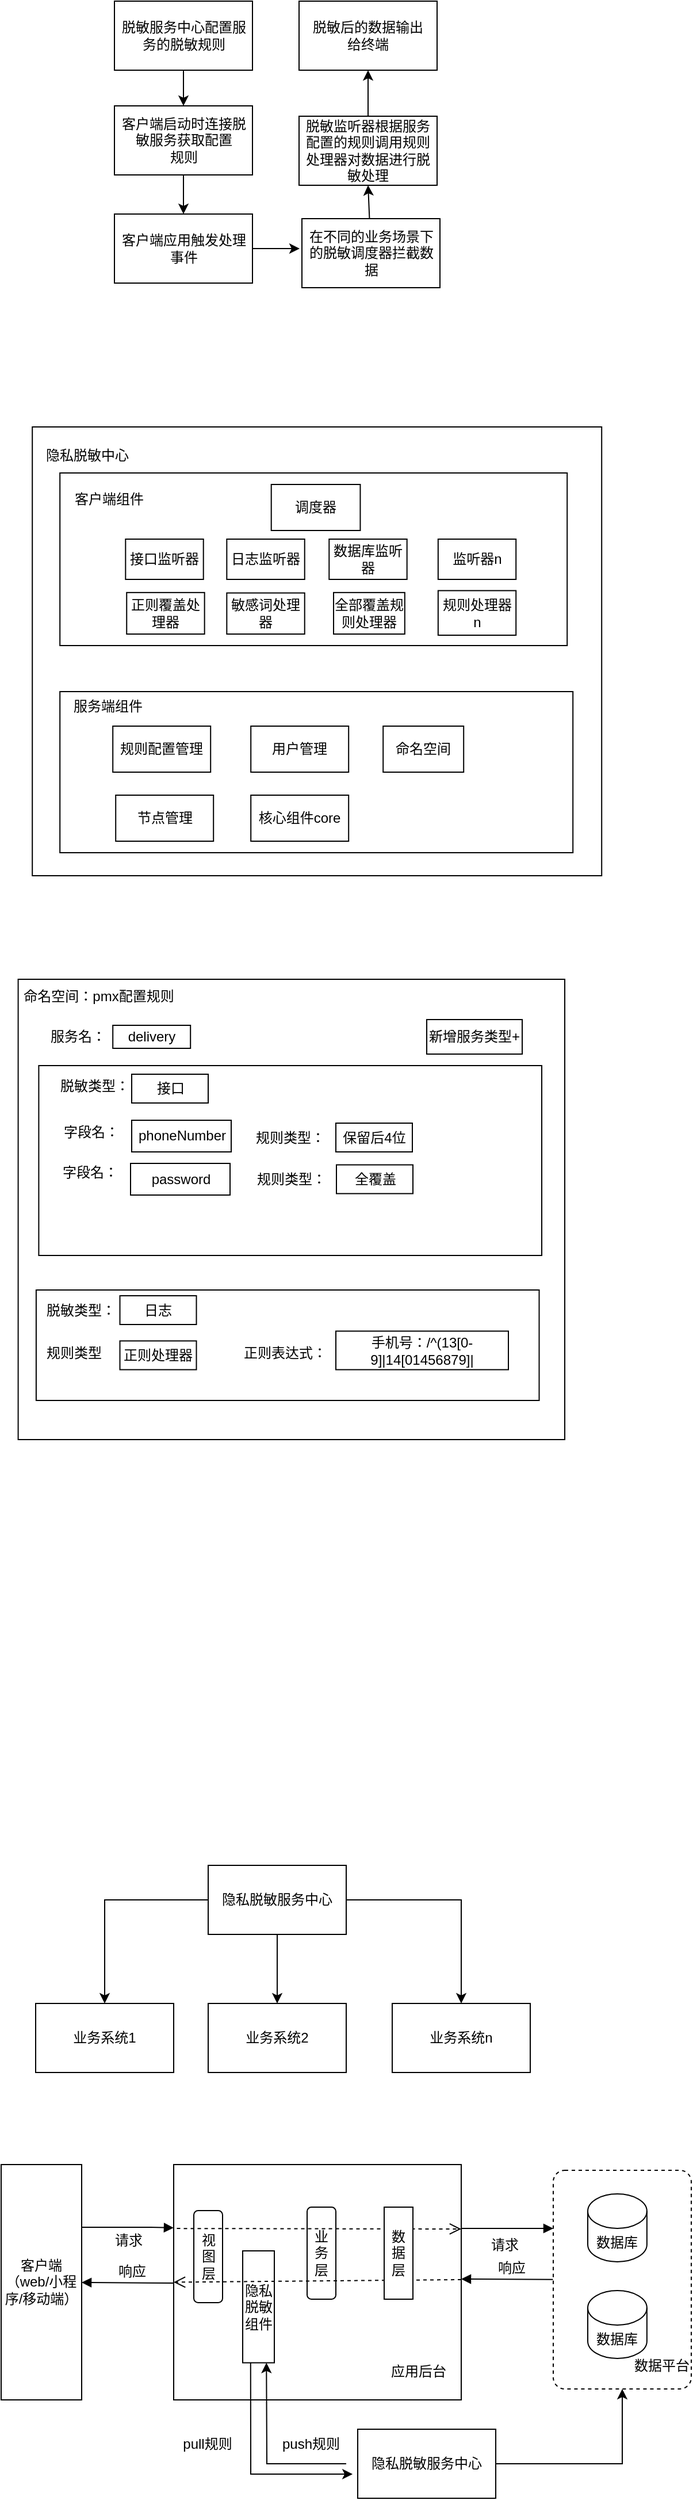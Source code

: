 <mxfile version="21.3.8" type="github">
  <diagram id="FKmcwPwQnrE6T7yel-fw" name="第 1 页">
    <mxGraphModel dx="1573" dy="752" grid="1" gridSize="10" guides="1" tooltips="1" connect="1" arrows="1" fold="1" page="1" pageScale="1" pageWidth="827" pageHeight="1169" math="0" shadow="0">
      <root>
        <mxCell id="0" />
        <mxCell id="1" parent="0" />
        <mxCell id="97QTXu1RvYZzw_iWVVdc-157" value="" style="rounded=0;whiteSpace=wrap;html=1;strokeColor=default;fontFamily=Helvetica;fontSize=12;fontColor=default;fillColor=default;" vertex="1" parent="1">
          <mxGeometry x="230" y="1940" width="250" height="204.5" as="geometry" />
        </mxCell>
        <mxCell id="97QTXu1RvYZzw_iWVVdc-198" value="视图层" style="rounded=1;whiteSpace=wrap;html=1;strokeColor=default;fontFamily=Helvetica;fontSize=12;fontColor=default;fillColor=default;" vertex="1" parent="1">
          <mxGeometry x="247.5" y="1980" width="25" height="80" as="geometry" />
        </mxCell>
        <mxCell id="97QTXu1RvYZzw_iWVVdc-166" value="隐私脱敏&lt;br style=&quot;border-color: var(--border-color);&quot;&gt;&lt;span style=&quot;border-color: var(--border-color);&quot;&gt;组件&lt;/span&gt;" style="rounded=0;whiteSpace=wrap;html=1;strokeColor=default;fontFamily=Helvetica;fontSize=12;fontColor=default;fillColor=default;" vertex="1" parent="1">
          <mxGeometry x="290" y="2015" width="27.5" height="97.25" as="geometry" />
        </mxCell>
        <mxCell id="97QTXu1RvYZzw_iWVVdc-23" value="" style="rounded=0;whiteSpace=wrap;html=1;" vertex="1" parent="1">
          <mxGeometry x="107.1" y="430" width="495" height="390" as="geometry" />
        </mxCell>
        <mxCell id="yDmB5IPuwrGlUXSqtowo-2" value="客户端启动时连接脱敏服务获取配置&lt;br&gt;规则" style="rounded=0;whiteSpace=wrap;html=1;" parent="1" vertex="1">
          <mxGeometry x="178.5" y="151" width="120" height="60" as="geometry" />
        </mxCell>
        <mxCell id="yDmB5IPuwrGlUXSqtowo-10" value="" style="edgeStyle=orthogonalEdgeStyle;rounded=0;orthogonalLoop=1;jettySize=auto;html=1;exitX=0.5;exitY=1;exitDx=0;exitDy=0;entryX=0.5;entryY=0;entryDx=0;entryDy=0;" parent="1" source="yDmB5IPuwrGlUXSqtowo-2" target="yDmB5IPuwrGlUXSqtowo-3" edge="1">
          <mxGeometry relative="1" as="geometry">
            <mxPoint x="408.5" y="271" as="targetPoint" />
          </mxGeometry>
        </mxCell>
        <mxCell id="yDmB5IPuwrGlUXSqtowo-3" value="客户端应用触发处理事件" style="rounded=0;whiteSpace=wrap;html=1;" parent="1" vertex="1">
          <mxGeometry x="178.5" y="245" width="120" height="60" as="geometry" />
        </mxCell>
        <mxCell id="yDmB5IPuwrGlUXSqtowo-4" value="在不同的业务场景下的脱敏调度器拦截数据" style="rounded=0;whiteSpace=wrap;html=1;" parent="1" vertex="1">
          <mxGeometry x="341.5" y="249" width="120" height="60" as="geometry" />
        </mxCell>
        <mxCell id="yDmB5IPuwrGlUXSqtowo-5" value="脱敏监听器根据服务配置的规则调用规则处理器对数据进行脱敏处理" style="rounded=0;whiteSpace=wrap;html=1;" parent="1" vertex="1">
          <mxGeometry x="339" y="160" width="120" height="60" as="geometry" />
        </mxCell>
        <mxCell id="yDmB5IPuwrGlUXSqtowo-9" value="" style="endArrow=classic;html=1;rounded=0;exitX=1;exitY=0.5;exitDx=0;exitDy=0;" parent="1" edge="1" source="yDmB5IPuwrGlUXSqtowo-3">
          <mxGeometry width="50" height="50" relative="1" as="geometry">
            <mxPoint x="238.5" y="311" as="sourcePoint" />
            <mxPoint x="339.5" y="275" as="targetPoint" />
          </mxGeometry>
        </mxCell>
        <mxCell id="97QTXu1RvYZzw_iWVVdc-11" value="" style="rounded=0;whiteSpace=wrap;html=1;" vertex="1" parent="1">
          <mxGeometry x="131.1" y="660" width="446" height="140" as="geometry" />
        </mxCell>
        <mxCell id="97QTXu1RvYZzw_iWVVdc-18" value="服务端组件" style="text;html=1;strokeColor=none;fillColor=none;align=center;verticalAlign=middle;whiteSpace=wrap;rounded=0;" vertex="1" parent="1">
          <mxGeometry x="127.7" y="640" width="90" height="65" as="geometry" />
        </mxCell>
        <mxCell id="97QTXu1RvYZzw_iWVVdc-19" value="" style="group" vertex="1" connectable="0" parent="1">
          <mxGeometry x="131.1" y="480" width="441" height="150" as="geometry" />
        </mxCell>
        <mxCell id="97QTXu1RvYZzw_iWVVdc-13" value="" style="rounded=0;whiteSpace=wrap;html=1;" vertex="1" parent="97QTXu1RvYZzw_iWVVdc-19">
          <mxGeometry y="-10" width="441" height="150" as="geometry" />
        </mxCell>
        <mxCell id="97QTXu1RvYZzw_iWVVdc-15" value="客户端组件" style="text;html=1;strokeColor=none;fillColor=none;align=center;verticalAlign=middle;whiteSpace=wrap;rounded=0;" vertex="1" parent="97QTXu1RvYZzw_iWVVdc-19">
          <mxGeometry x="-9.671" y="-13.57" width="105.995" height="53.571" as="geometry" />
        </mxCell>
        <mxCell id="97QTXu1RvYZzw_iWVVdc-25" value="全部覆盖规则处理器" style="rounded=0;whiteSpace=wrap;html=1;" vertex="1" parent="97QTXu1RvYZzw_iWVVdc-19">
          <mxGeometry x="237.908" y="93.92" width="61.895" height="36.08" as="geometry" />
        </mxCell>
        <mxCell id="97QTXu1RvYZzw_iWVVdc-26" value="敏感词处理器" style="rounded=0;whiteSpace=wrap;html=1;" vertex="1" parent="97QTXu1RvYZzw_iWVVdc-19">
          <mxGeometry x="145.066" y="94.28" width="67.697" height="35.72" as="geometry" />
        </mxCell>
        <mxCell id="97QTXu1RvYZzw_iWVVdc-27" value="规则处理器n" style="rounded=0;whiteSpace=wrap;html=1;" vertex="1" parent="97QTXu1RvYZzw_iWVVdc-19">
          <mxGeometry x="328.816" y="92.25" width="67.697" height="38.75" as="geometry" />
        </mxCell>
        <mxCell id="97QTXu1RvYZzw_iWVVdc-28" value="调度器" style="rounded=0;whiteSpace=wrap;html=1;" vertex="1" parent="97QTXu1RvYZzw_iWVVdc-19">
          <mxGeometry x="183.75" width="77.368" height="40" as="geometry" />
        </mxCell>
        <mxCell id="97QTXu1RvYZzw_iWVVdc-38" value="正则覆盖处理器" style="rounded=0;whiteSpace=wrap;html=1;" vertex="1" parent="97QTXu1RvYZzw_iWVVdc-19">
          <mxGeometry x="58.026" y="93.92" width="67.697" height="36.08" as="geometry" />
        </mxCell>
        <mxCell id="97QTXu1RvYZzw_iWVVdc-199" value="接口监听器" style="rounded=0;whiteSpace=wrap;html=1;" vertex="1" parent="97QTXu1RvYZzw_iWVVdc-19">
          <mxGeometry x="57.059" y="47.5" width="67.697" height="35" as="geometry" />
        </mxCell>
        <mxCell id="97QTXu1RvYZzw_iWVVdc-202" value="日志监听器" style="rounded=0;whiteSpace=wrap;html=1;" vertex="1" parent="97QTXu1RvYZzw_iWVVdc-19">
          <mxGeometry x="145.066" y="47.5" width="67.697" height="35" as="geometry" />
        </mxCell>
        <mxCell id="97QTXu1RvYZzw_iWVVdc-203" value="数据库监听器" style="rounded=0;whiteSpace=wrap;html=1;" vertex="1" parent="97QTXu1RvYZzw_iWVVdc-19">
          <mxGeometry x="234.039" y="47.5" width="67.697" height="35" as="geometry" />
        </mxCell>
        <mxCell id="97QTXu1RvYZzw_iWVVdc-204" value="监听器n" style="rounded=0;whiteSpace=wrap;html=1;" vertex="1" parent="97QTXu1RvYZzw_iWVVdc-19">
          <mxGeometry x="328.816" y="47.5" width="67.697" height="35" as="geometry" />
        </mxCell>
        <mxCell id="97QTXu1RvYZzw_iWVVdc-20" value="规则配置管理" style="rounded=0;whiteSpace=wrap;html=1;" vertex="1" parent="1">
          <mxGeometry x="177.1" y="690" width="85" height="40" as="geometry" />
        </mxCell>
        <mxCell id="97QTXu1RvYZzw_iWVVdc-21" value="用户管理" style="rounded=0;whiteSpace=wrap;html=1;" vertex="1" parent="1">
          <mxGeometry x="297.1" y="690" width="85" height="40" as="geometry" />
        </mxCell>
        <mxCell id="97QTXu1RvYZzw_iWVVdc-22" value="命名空间" style="rounded=0;whiteSpace=wrap;html=1;" vertex="1" parent="1">
          <mxGeometry x="412.1" y="690" width="70" height="40" as="geometry" />
        </mxCell>
        <mxCell id="97QTXu1RvYZzw_iWVVdc-24" value="隐私脱敏中心" style="text;html=1;strokeColor=none;fillColor=none;align=center;verticalAlign=middle;whiteSpace=wrap;rounded=0;" vertex="1" parent="1">
          <mxGeometry x="100" y="430" width="109.6" height="50" as="geometry" />
        </mxCell>
        <mxCell id="97QTXu1RvYZzw_iWVVdc-30" value="核心组件core" style="rounded=0;whiteSpace=wrap;html=1;" vertex="1" parent="1">
          <mxGeometry x="297.1" y="750" width="85" height="40" as="geometry" />
        </mxCell>
        <mxCell id="97QTXu1RvYZzw_iWVVdc-39" value="节点管理" style="rounded=0;whiteSpace=wrap;html=1;" vertex="1" parent="1">
          <mxGeometry x="179.6" y="750" width="85" height="40" as="geometry" />
        </mxCell>
        <mxCell id="97QTXu1RvYZzw_iWVVdc-40" value="脱敏服务中心配置服务的脱敏规则" style="rounded=0;whiteSpace=wrap;html=1;" vertex="1" parent="1">
          <mxGeometry x="178.5" y="60" width="120" height="60" as="geometry" />
        </mxCell>
        <mxCell id="97QTXu1RvYZzw_iWVVdc-41" value="" style="edgeStyle=orthogonalEdgeStyle;rounded=0;orthogonalLoop=1;jettySize=auto;html=1;entryX=0.5;entryY=0;entryDx=0;entryDy=0;" edge="1" parent="1" source="97QTXu1RvYZzw_iWVVdc-40" target="yDmB5IPuwrGlUXSqtowo-2">
          <mxGeometry relative="1" as="geometry">
            <mxPoint x="238.5" y="120" as="sourcePoint" />
            <mxPoint x="248.5" y="261" as="targetPoint" />
          </mxGeometry>
        </mxCell>
        <mxCell id="97QTXu1RvYZzw_iWVVdc-144" value="隐私脱敏服务中心" style="rounded=0;whiteSpace=wrap;html=1;strokeColor=default;fontFamily=Helvetica;fontSize=12;fontColor=default;fillColor=default;" vertex="1" parent="1">
          <mxGeometry x="260" y="1680" width="120" height="60" as="geometry" />
        </mxCell>
        <mxCell id="97QTXu1RvYZzw_iWVVdc-145" value="业务系统1" style="rounded=0;whiteSpace=wrap;html=1;strokeColor=default;fontFamily=Helvetica;fontSize=12;fontColor=default;fillColor=default;" vertex="1" parent="1">
          <mxGeometry x="110" y="1800" width="120" height="60" as="geometry" />
        </mxCell>
        <mxCell id="97QTXu1RvYZzw_iWVVdc-146" value="业务系统2" style="rounded=0;whiteSpace=wrap;html=1;strokeColor=default;fontFamily=Helvetica;fontSize=12;fontColor=default;fillColor=default;" vertex="1" parent="1">
          <mxGeometry x="260" y="1800" width="120" height="60" as="geometry" />
        </mxCell>
        <mxCell id="97QTXu1RvYZzw_iWVVdc-148" value="业务系统n" style="rounded=0;whiteSpace=wrap;html=1;strokeColor=default;fontFamily=Helvetica;fontSize=12;fontColor=default;fillColor=default;" vertex="1" parent="1">
          <mxGeometry x="420" y="1800" width="120" height="60" as="geometry" />
        </mxCell>
        <mxCell id="97QTXu1RvYZzw_iWVVdc-149" value="" style="endArrow=classic;html=1;rounded=0;fontFamily=Helvetica;fontSize=12;fontColor=default;exitX=0;exitY=0.5;exitDx=0;exitDy=0;entryX=0.5;entryY=0;entryDx=0;entryDy=0;" edge="1" parent="1" source="97QTXu1RvYZzw_iWVVdc-144" target="97QTXu1RvYZzw_iWVVdc-145">
          <mxGeometry relative="1" as="geometry">
            <mxPoint x="135" y="1640" as="sourcePoint" />
            <mxPoint x="229" y="1735" as="targetPoint" />
            <Array as="points">
              <mxPoint x="170" y="1710" />
            </Array>
          </mxGeometry>
        </mxCell>
        <mxCell id="97QTXu1RvYZzw_iWVVdc-150" value="" style="edgeLabel;resizable=0;html=1;align=center;verticalAlign=middle;rounded=0;strokeColor=default;fontFamily=Helvetica;fontSize=12;fontColor=default;fillColor=default;" connectable="0" vertex="1" parent="97QTXu1RvYZzw_iWVVdc-149">
          <mxGeometry relative="1" as="geometry">
            <mxPoint x="-56" y="-24" as="offset" />
          </mxGeometry>
        </mxCell>
        <mxCell id="97QTXu1RvYZzw_iWVVdc-151" value="" style="endArrow=classic;html=1;rounded=0;fontFamily=Helvetica;fontSize=12;fontColor=default;exitX=0.5;exitY=1;exitDx=0;exitDy=0;entryX=0.5;entryY=0;entryDx=0;entryDy=0;" edge="1" parent="1" source="97QTXu1RvYZzw_iWVVdc-144" target="97QTXu1RvYZzw_iWVVdc-146">
          <mxGeometry relative="1" as="geometry">
            <mxPoint x="280" y="1690" as="sourcePoint" />
            <mxPoint x="119" y="1810" as="targetPoint" />
            <Array as="points" />
          </mxGeometry>
        </mxCell>
        <mxCell id="97QTXu1RvYZzw_iWVVdc-152" value="" style="edgeLabel;resizable=0;html=1;align=center;verticalAlign=middle;rounded=0;strokeColor=default;fontFamily=Helvetica;fontSize=12;fontColor=default;fillColor=default;" connectable="0" vertex="1" parent="97QTXu1RvYZzw_iWVVdc-151">
          <mxGeometry relative="1" as="geometry">
            <mxPoint x="-56" y="-24" as="offset" />
          </mxGeometry>
        </mxCell>
        <mxCell id="97QTXu1RvYZzw_iWVVdc-155" value="" style="endArrow=classic;html=1;rounded=0;fontFamily=Helvetica;fontSize=12;fontColor=default;exitX=1;exitY=0.5;exitDx=0;exitDy=0;entryX=0.5;entryY=0;entryDx=0;entryDy=0;" edge="1" parent="1" source="97QTXu1RvYZzw_iWVVdc-144" target="97QTXu1RvYZzw_iWVVdc-148">
          <mxGeometry relative="1" as="geometry">
            <mxPoint x="340" y="1720" as="sourcePoint" />
            <mxPoint x="420" y="1810" as="targetPoint" />
            <Array as="points">
              <mxPoint x="480" y="1710" />
            </Array>
          </mxGeometry>
        </mxCell>
        <mxCell id="97QTXu1RvYZzw_iWVVdc-156" value="" style="edgeLabel;resizable=0;html=1;align=center;verticalAlign=middle;rounded=0;strokeColor=default;fontFamily=Helvetica;fontSize=12;fontColor=default;fillColor=default;" connectable="0" vertex="1" parent="97QTXu1RvYZzw_iWVVdc-155">
          <mxGeometry relative="1" as="geometry">
            <mxPoint x="-56" y="-24" as="offset" />
          </mxGeometry>
        </mxCell>
        <mxCell id="97QTXu1RvYZzw_iWVVdc-158" value="应用后台" style="text;html=1;strokeColor=none;fillColor=none;align=center;verticalAlign=middle;whiteSpace=wrap;rounded=0;fontSize=12;fontFamily=Helvetica;fontColor=default;" vertex="1" parent="1">
          <mxGeometry x="413" y="2105" width="60" height="30" as="geometry" />
        </mxCell>
        <mxCell id="97QTXu1RvYZzw_iWVVdc-159" value="" style="endArrow=classic;html=1;rounded=0;fontFamily=Helvetica;fontSize=12;fontColor=default;exitX=1;exitY=0.5;exitDx=0;exitDy=0;entryX=0.5;entryY=1;entryDx=0;entryDy=0;" edge="1" parent="1" source="97QTXu1RvYZzw_iWVVdc-184" target="97QTXu1RvYZzw_iWVVdc-168">
          <mxGeometry width="50" height="50" relative="1" as="geometry">
            <mxPoint x="490" y="2214.5" as="sourcePoint" />
            <mxPoint x="630" y="2154.5" as="targetPoint" />
            <Array as="points">
              <mxPoint x="620" y="2200" />
            </Array>
          </mxGeometry>
        </mxCell>
        <mxCell id="97QTXu1RvYZzw_iWVVdc-160" value="业务层" style="rounded=1;whiteSpace=wrap;html=1;strokeColor=default;fontFamily=Helvetica;fontSize=12;fontColor=default;fillColor=default;" vertex="1" parent="1">
          <mxGeometry x="346" y="1977" width="25" height="80" as="geometry" />
        </mxCell>
        <mxCell id="97QTXu1RvYZzw_iWVVdc-161" value="客户端&lt;br&gt;（web/小程序/移动端）" style="rounded=0;whiteSpace=wrap;html=1;strokeColor=default;fontFamily=Helvetica;fontSize=12;fontColor=default;fillColor=default;" vertex="1" parent="1">
          <mxGeometry x="80" y="1940" width="70" height="204.5" as="geometry" />
        </mxCell>
        <mxCell id="97QTXu1RvYZzw_iWVVdc-162" value="请求" style="html=1;verticalAlign=bottom;labelBackgroundColor=none;endArrow=block;endFill=1;endSize=6;align=left;rounded=0;fontFamily=Helvetica;fontSize=12;fontColor=default;exitX=1;exitY=0.25;exitDx=0;exitDy=0;" edge="1" parent="1">
          <mxGeometry x="-0.333" y="-20" relative="1" as="geometry">
            <mxPoint x="150" y="1994.5" as="sourcePoint" />
            <mxPoint x="230" y="1995" as="targetPoint" />
            <Array as="points">
              <mxPoint x="210" y="1994.5" />
            </Array>
            <mxPoint as="offset" />
          </mxGeometry>
        </mxCell>
        <mxCell id="97QTXu1RvYZzw_iWVVdc-163" value="请求" style="html=1;verticalAlign=bottom;labelBackgroundColor=none;endArrow=block;endFill=1;endSize=6;align=left;rounded=0;fontFamily=Helvetica;fontSize=12;fontColor=default;entryX=0;entryY=0.25;entryDx=0;entryDy=0;" edge="1" parent="1">
          <mxGeometry x="-0.396" y="-23" relative="1" as="geometry">
            <mxPoint x="480" y="1995.5" as="sourcePoint" />
            <mxPoint x="560" y="1995.5" as="targetPoint" />
            <Array as="points" />
            <mxPoint as="offset" />
          </mxGeometry>
        </mxCell>
        <mxCell id="97QTXu1RvYZzw_iWVVdc-164" value="响应" style="html=1;verticalAlign=bottom;labelBackgroundColor=none;endArrow=block;endFill=1;endSize=6;align=left;rounded=0;fontFamily=Helvetica;fontSize=12;fontColor=default;exitX=-0.002;exitY=0.652;exitDx=0;exitDy=0;exitPerimeter=0;" edge="1" parent="1">
          <mxGeometry x="0.25" y="-1" relative="1" as="geometry">
            <mxPoint x="559.72" y="2039.88" as="sourcePoint" />
            <mxPoint x="480" y="2039.5" as="targetPoint" />
            <Array as="points" />
            <mxPoint as="offset" />
          </mxGeometry>
        </mxCell>
        <mxCell id="97QTXu1RvYZzw_iWVVdc-165" value="响应" style="html=1;verticalAlign=bottom;labelBackgroundColor=none;endArrow=block;endFill=1;endSize=6;align=left;rounded=0;fontFamily=Helvetica;fontSize=12;fontColor=default;" edge="1" parent="1">
          <mxGeometry x="0.25" y="-1" relative="1" as="geometry">
            <mxPoint x="230" y="2043" as="sourcePoint" />
            <mxPoint x="150" y="2042.5" as="targetPoint" />
            <Array as="points" />
            <mxPoint as="offset" />
          </mxGeometry>
        </mxCell>
        <mxCell id="97QTXu1RvYZzw_iWVVdc-167" value="" style="group" vertex="1" connectable="0" parent="1">
          <mxGeometry x="560" y="1945" width="120" height="190" as="geometry" />
        </mxCell>
        <mxCell id="97QTXu1RvYZzw_iWVVdc-168" value="" style="html=1;align=center;verticalAlign=top;rounded=1;absoluteArcSize=1;arcSize=20;dashed=1;whiteSpace=wrap;strokeColor=default;fontFamily=Helvetica;fontSize=12;fontColor=default;fillColor=default;" vertex="1" parent="97QTXu1RvYZzw_iWVVdc-167">
          <mxGeometry width="120" height="190" as="geometry" />
        </mxCell>
        <mxCell id="97QTXu1RvYZzw_iWVVdc-169" value="数据库" style="shape=cylinder3;whiteSpace=wrap;html=1;boundedLbl=1;backgroundOutline=1;size=15;rounded=0;strokeColor=default;fontFamily=Helvetica;fontSize=12;fontColor=default;fillColor=default;" vertex="1" parent="97QTXu1RvYZzw_iWVVdc-167">
          <mxGeometry x="30" y="104.5" width="51.429" height="59" as="geometry" />
        </mxCell>
        <mxCell id="97QTXu1RvYZzw_iWVVdc-170" value="数据库" style="shape=cylinder3;whiteSpace=wrap;html=1;boundedLbl=1;backgroundOutline=1;size=15;rounded=0;strokeColor=default;fontFamily=Helvetica;fontSize=12;fontColor=default;fillColor=default;" vertex="1" parent="97QTXu1RvYZzw_iWVVdc-167">
          <mxGeometry x="30" y="20.5" width="51.429" height="59" as="geometry" />
        </mxCell>
        <mxCell id="97QTXu1RvYZzw_iWVVdc-171" value="数据平台" style="text;html=1;strokeColor=none;fillColor=none;align=center;verticalAlign=middle;whiteSpace=wrap;rounded=0;fontSize=12;fontFamily=Helvetica;fontColor=default;" vertex="1" parent="97QTXu1RvYZzw_iWVVdc-167">
          <mxGeometry x="68.571" y="154.5" width="51.429" height="30" as="geometry" />
        </mxCell>
        <mxCell id="97QTXu1RvYZzw_iWVVdc-173" value="" style="endArrow=classic;html=1;rounded=0;fontFamily=Helvetica;fontSize=12;fontColor=default;entryX=-0.037;entryY=0.65;entryDx=0;entryDy=0;entryPerimeter=0;exitX=0.25;exitY=1;exitDx=0;exitDy=0;" edge="1" parent="1" source="97QTXu1RvYZzw_iWVVdc-166" target="97QTXu1RvYZzw_iWVVdc-184">
          <mxGeometry relative="1" as="geometry">
            <mxPoint x="290" y="2110" as="sourcePoint" />
            <mxPoint x="390" y="2229.5" as="targetPoint" />
            <Array as="points">
              <mxPoint x="297" y="2209" />
            </Array>
          </mxGeometry>
        </mxCell>
        <mxCell id="97QTXu1RvYZzw_iWVVdc-174" value="pull规则" style="edgeLabel;resizable=0;html=1;align=center;verticalAlign=middle;rounded=0;strokeColor=default;fontFamily=Helvetica;fontSize=12;fontColor=default;fillColor=default;" connectable="0" vertex="1" parent="97QTXu1RvYZzw_iWVVdc-173">
          <mxGeometry relative="1" as="geometry">
            <mxPoint x="-38" y="-22" as="offset" />
          </mxGeometry>
        </mxCell>
        <mxCell id="97QTXu1RvYZzw_iWVVdc-180" value="" style="endArrow=open;startArrow=none;endFill=0;startFill=0;endSize=8;html=1;verticalAlign=bottom;dashed=1;labelBackgroundColor=none;rounded=0;fontFamily=Helvetica;fontSize=12;fontColor=default;entryX=0;entryY=0.5;entryDx=0;entryDy=0;" edge="1" parent="1" target="97QTXu1RvYZzw_iWVVdc-157">
          <mxGeometry width="160" relative="1" as="geometry">
            <mxPoint x="480" y="2040" as="sourcePoint" />
            <mxPoint x="350" y="2040" as="targetPoint" />
          </mxGeometry>
        </mxCell>
        <mxCell id="97QTXu1RvYZzw_iWVVdc-176" value="" style="endArrow=open;startArrow=none;endFill=0;startFill=0;endSize=8;html=1;verticalAlign=bottom;dashed=1;labelBackgroundColor=none;rounded=0;fontFamily=Helvetica;fontSize=12;fontColor=default;exitX=0.011;exitY=0.301;exitDx=0;exitDy=0;exitPerimeter=0;" edge="1" parent="1">
          <mxGeometry width="160" relative="1" as="geometry">
            <mxPoint x="232.75" y="1995.555" as="sourcePoint" />
            <mxPoint x="480" y="1996" as="targetPoint" />
          </mxGeometry>
        </mxCell>
        <mxCell id="97QTXu1RvYZzw_iWVVdc-182" value="" style="endArrow=classic;html=1;rounded=0;fontFamily=Helvetica;fontSize=12;fontColor=default;entryX=0.75;entryY=1;entryDx=0;entryDy=0;" edge="1" parent="1" target="97QTXu1RvYZzw_iWVVdc-166">
          <mxGeometry relative="1" as="geometry">
            <mxPoint x="380" y="2200" as="sourcePoint" />
            <mxPoint x="303.625" y="2105" as="targetPoint" />
            <Array as="points">
              <mxPoint x="311" y="2200" />
            </Array>
          </mxGeometry>
        </mxCell>
        <mxCell id="97QTXu1RvYZzw_iWVVdc-183" value="push规则" style="edgeLabel;resizable=0;html=1;align=center;verticalAlign=middle;rounded=0;strokeColor=default;fontFamily=Helvetica;fontSize=12;fontColor=default;fillColor=default;" connectable="0" vertex="1" parent="97QTXu1RvYZzw_iWVVdc-182">
          <mxGeometry relative="1" as="geometry">
            <mxPoint x="38" y="-8" as="offset" />
          </mxGeometry>
        </mxCell>
        <mxCell id="97QTXu1RvYZzw_iWVVdc-184" value="隐私脱敏服务中心" style="rounded=0;whiteSpace=wrap;html=1;strokeColor=default;fontFamily=Helvetica;fontSize=12;fontColor=default;fillColor=default;" vertex="1" parent="1">
          <mxGeometry x="390" y="2170" width="120" height="60" as="geometry" />
        </mxCell>
        <mxCell id="97QTXu1RvYZzw_iWVVdc-189" value="数据层" style="rounded=0;whiteSpace=wrap;html=1;strokeColor=default;fontFamily=Helvetica;fontSize=12;fontColor=default;fillColor=default;" vertex="1" parent="1">
          <mxGeometry x="413" y="1977" width="25" height="80" as="geometry" />
        </mxCell>
        <mxCell id="97QTXu1RvYZzw_iWVVdc-200" value="脱敏后的数据输出&lt;br&gt;给终端" style="rounded=0;whiteSpace=wrap;html=1;" vertex="1" parent="1">
          <mxGeometry x="339" y="60" width="120" height="60" as="geometry" />
        </mxCell>
        <mxCell id="97QTXu1RvYZzw_iWVVdc-207" value="" style="endArrow=classic;html=1;rounded=0;entryX=0.5;entryY=1;entryDx=0;entryDy=0;" edge="1" parent="1" source="yDmB5IPuwrGlUXSqtowo-4" target="yDmB5IPuwrGlUXSqtowo-5">
          <mxGeometry width="50" height="50" relative="1" as="geometry">
            <mxPoint x="308.5" y="285" as="sourcePoint" />
            <mxPoint x="349.5" y="285" as="targetPoint" />
          </mxGeometry>
        </mxCell>
        <mxCell id="97QTXu1RvYZzw_iWVVdc-208" value="" style="endArrow=classic;html=1;rounded=0;entryX=0.5;entryY=1;entryDx=0;entryDy=0;exitX=0.5;exitY=0;exitDx=0;exitDy=0;" edge="1" parent="1" source="yDmB5IPuwrGlUXSqtowo-5" target="97QTXu1RvYZzw_iWVVdc-200">
          <mxGeometry width="50" height="50" relative="1" as="geometry">
            <mxPoint x="413.5" y="259" as="sourcePoint" />
            <mxPoint x="415.5" y="230" as="targetPoint" />
          </mxGeometry>
        </mxCell>
        <mxCell id="97QTXu1RvYZzw_iWVVdc-209" value="" style="rounded=0;whiteSpace=wrap;html=1;strokeColor=default;fontFamily=Helvetica;fontSize=12;fontColor=default;fillColor=default;" vertex="1" parent="1">
          <mxGeometry x="94.8" y="910" width="475.2" height="400" as="geometry" />
        </mxCell>
        <mxCell id="97QTXu1RvYZzw_iWVVdc-218" value="" style="rounded=0;whiteSpace=wrap;html=1;strokeColor=default;fontFamily=Helvetica;fontSize=12;fontColor=default;fillColor=default;" vertex="1" parent="1">
          <mxGeometry x="112.7" y="985" width="437.3" height="165" as="geometry" />
        </mxCell>
        <mxCell id="97QTXu1RvYZzw_iWVVdc-210" value="脱敏类型：" style="text;html=1;strokeColor=none;fillColor=none;align=center;verticalAlign=middle;whiteSpace=wrap;rounded=0;fontSize=12;fontFamily=Helvetica;fontColor=default;" vertex="1" parent="1">
          <mxGeometry x="127.7" y="987.5" width="67.1" height="30" as="geometry" />
        </mxCell>
        <mxCell id="97QTXu1RvYZzw_iWVVdc-211" value="服务名：" style="text;html=1;strokeColor=none;fillColor=none;align=center;verticalAlign=middle;whiteSpace=wrap;rounded=0;fontSize=12;fontFamily=Helvetica;fontColor=default;" vertex="1" parent="1">
          <mxGeometry x="117.1" y="945" width="60" height="30" as="geometry" />
        </mxCell>
        <mxCell id="97QTXu1RvYZzw_iWVVdc-212" value="delivery" style="rounded=0;whiteSpace=wrap;html=1;strokeColor=default;fontFamily=Helvetica;fontSize=12;fontColor=default;fillColor=default;" vertex="1" parent="1">
          <mxGeometry x="177.1" y="950" width="67.5" height="20" as="geometry" />
        </mxCell>
        <mxCell id="97QTXu1RvYZzw_iWVVdc-213" value="接口" style="rounded=0;whiteSpace=wrap;html=1;strokeColor=default;fontFamily=Helvetica;fontSize=12;fontColor=default;fillColor=default;" vertex="1" parent="1">
          <mxGeometry x="193.5" y="992.5" width="66.5" height="25" as="geometry" />
        </mxCell>
        <mxCell id="97QTXu1RvYZzw_iWVVdc-219" value="" style="rounded=0;whiteSpace=wrap;html=1;strokeColor=default;fontFamily=Helvetica;fontSize=12;fontColor=default;fillColor=default;" vertex="1" parent="1">
          <mxGeometry x="110.45" y="1180" width="437.3" height="96" as="geometry" />
        </mxCell>
        <mxCell id="97QTXu1RvYZzw_iWVVdc-220" value="脱敏类型：" style="text;html=1;strokeColor=none;fillColor=none;align=center;verticalAlign=middle;whiteSpace=wrap;rounded=0;fontSize=12;fontFamily=Helvetica;fontColor=default;" vertex="1" parent="1">
          <mxGeometry x="116.15" y="1182.5" width="67.1" height="30" as="geometry" />
        </mxCell>
        <mxCell id="97QTXu1RvYZzw_iWVVdc-221" value="日志" style="rounded=0;whiteSpace=wrap;html=1;strokeColor=default;fontFamily=Helvetica;fontSize=12;fontColor=default;fillColor=default;" vertex="1" parent="1">
          <mxGeometry x="183.25" y="1185" width="66.5" height="25" as="geometry" />
        </mxCell>
        <mxCell id="97QTXu1RvYZzw_iWVVdc-222" value="新增服务类型+" style="rounded=0;whiteSpace=wrap;html=1;strokeColor=default;fontFamily=Helvetica;fontSize=12;fontColor=default;fillColor=default;" vertex="1" parent="1">
          <mxGeometry x="450" y="945" width="83" height="30" as="geometry" />
        </mxCell>
        <mxCell id="97QTXu1RvYZzw_iWVVdc-223" value="规则类型：" style="text;html=1;strokeColor=none;fillColor=none;align=center;verticalAlign=middle;whiteSpace=wrap;rounded=0;fontSize=12;fontFamily=Helvetica;fontColor=default;" vertex="1" parent="1">
          <mxGeometry x="297.8" y="1032.5" width="67.1" height="30" as="geometry" />
        </mxCell>
        <mxCell id="97QTXu1RvYZzw_iWVVdc-224" value="保留后4位" style="rounded=0;whiteSpace=wrap;html=1;strokeColor=default;fontFamily=Helvetica;fontSize=12;fontColor=default;fillColor=default;" vertex="1" parent="1">
          <mxGeometry x="371" y="1035" width="66.5" height="25" as="geometry" />
        </mxCell>
        <mxCell id="97QTXu1RvYZzw_iWVVdc-225" value="规则类型" style="text;html=1;strokeColor=none;fillColor=none;align=center;verticalAlign=middle;whiteSpace=wrap;rounded=0;fontSize=12;fontFamily=Helvetica;fontColor=default;" vertex="1" parent="1">
          <mxGeometry x="110.1" y="1220" width="67.1" height="30" as="geometry" />
        </mxCell>
        <mxCell id="97QTXu1RvYZzw_iWVVdc-226" value="正则处理器" style="rounded=0;whiteSpace=wrap;html=1;strokeColor=default;fontFamily=Helvetica;fontSize=12;fontColor=default;fillColor=default;" vertex="1" parent="1">
          <mxGeometry x="183.25" y="1224.25" width="66.5" height="25" as="geometry" />
        </mxCell>
        <mxCell id="97QTXu1RvYZzw_iWVVdc-228" value="正则表达式：" style="text;html=1;strokeColor=none;fillColor=none;align=center;verticalAlign=middle;whiteSpace=wrap;rounded=0;fontSize=12;fontFamily=Helvetica;fontColor=default;" vertex="1" parent="1">
          <mxGeometry x="290" y="1220" width="73.9" height="30" as="geometry" />
        </mxCell>
        <mxCell id="97QTXu1RvYZzw_iWVVdc-229" value="字段名：" style="text;html=1;strokeColor=none;fillColor=none;align=center;verticalAlign=middle;whiteSpace=wrap;rounded=0;fontSize=12;fontFamily=Helvetica;fontColor=default;" vertex="1" parent="1">
          <mxGeometry x="125.4" y="1027.5" width="67.1" height="30" as="geometry" />
        </mxCell>
        <mxCell id="97QTXu1RvYZzw_iWVVdc-230" value="phoneNumber" style="rounded=0;whiteSpace=wrap;html=1;strokeColor=default;fontFamily=Helvetica;fontSize=12;fontColor=default;fillColor=default;" vertex="1" parent="1">
          <mxGeometry x="193.5" y="1032.5" width="86.5" height="27.5" as="geometry" />
        </mxCell>
        <mxCell id="97QTXu1RvYZzw_iWVVdc-231" value="手机号：/^(13[0-9]|14[01456879]|" style="rounded=0;whiteSpace=wrap;html=1;strokeColor=default;fontFamily=Helvetica;fontSize=12;fontColor=default;fillColor=default;" vertex="1" parent="1">
          <mxGeometry x="371" y="1215.75" width="150" height="33.5" as="geometry" />
        </mxCell>
        <mxCell id="97QTXu1RvYZzw_iWVVdc-232" value="字段名：" style="text;html=1;strokeColor=none;fillColor=none;align=center;verticalAlign=middle;whiteSpace=wrap;rounded=0;fontSize=12;fontFamily=Helvetica;fontColor=default;" vertex="1" parent="1">
          <mxGeometry x="123.7" y="1062.5" width="67.1" height="30" as="geometry" />
        </mxCell>
        <mxCell id="97QTXu1RvYZzw_iWVVdc-233" value="password" style="rounded=0;whiteSpace=wrap;html=1;strokeColor=default;fontFamily=Helvetica;fontSize=12;fontColor=default;fillColor=default;" vertex="1" parent="1">
          <mxGeometry x="192.5" y="1070" width="86.5" height="27.5" as="geometry" />
        </mxCell>
        <mxCell id="97QTXu1RvYZzw_iWVVdc-234" value="规则类型：" style="text;html=1;strokeColor=none;fillColor=none;align=center;verticalAlign=middle;whiteSpace=wrap;rounded=0;fontSize=12;fontFamily=Helvetica;fontColor=default;" vertex="1" parent="1">
          <mxGeometry x="298.5" y="1068.75" width="67.1" height="30" as="geometry" />
        </mxCell>
        <mxCell id="97QTXu1RvYZzw_iWVVdc-235" value="全覆盖" style="rounded=0;whiteSpace=wrap;html=1;strokeColor=default;fontFamily=Helvetica;fontSize=12;fontColor=default;fillColor=default;" vertex="1" parent="1">
          <mxGeometry x="371.5" y="1071.25" width="66.5" height="25" as="geometry" />
        </mxCell>
        <mxCell id="97QTXu1RvYZzw_iWVVdc-236" value="命名空间：pmx配置规则" style="text;html=1;strokeColor=none;fillColor=none;align=center;verticalAlign=middle;whiteSpace=wrap;rounded=0;fontSize=12;fontFamily=Helvetica;fontColor=default;" vertex="1" parent="1">
          <mxGeometry x="94.8" y="910" width="140" height="30" as="geometry" />
        </mxCell>
      </root>
    </mxGraphModel>
  </diagram>
</mxfile>
